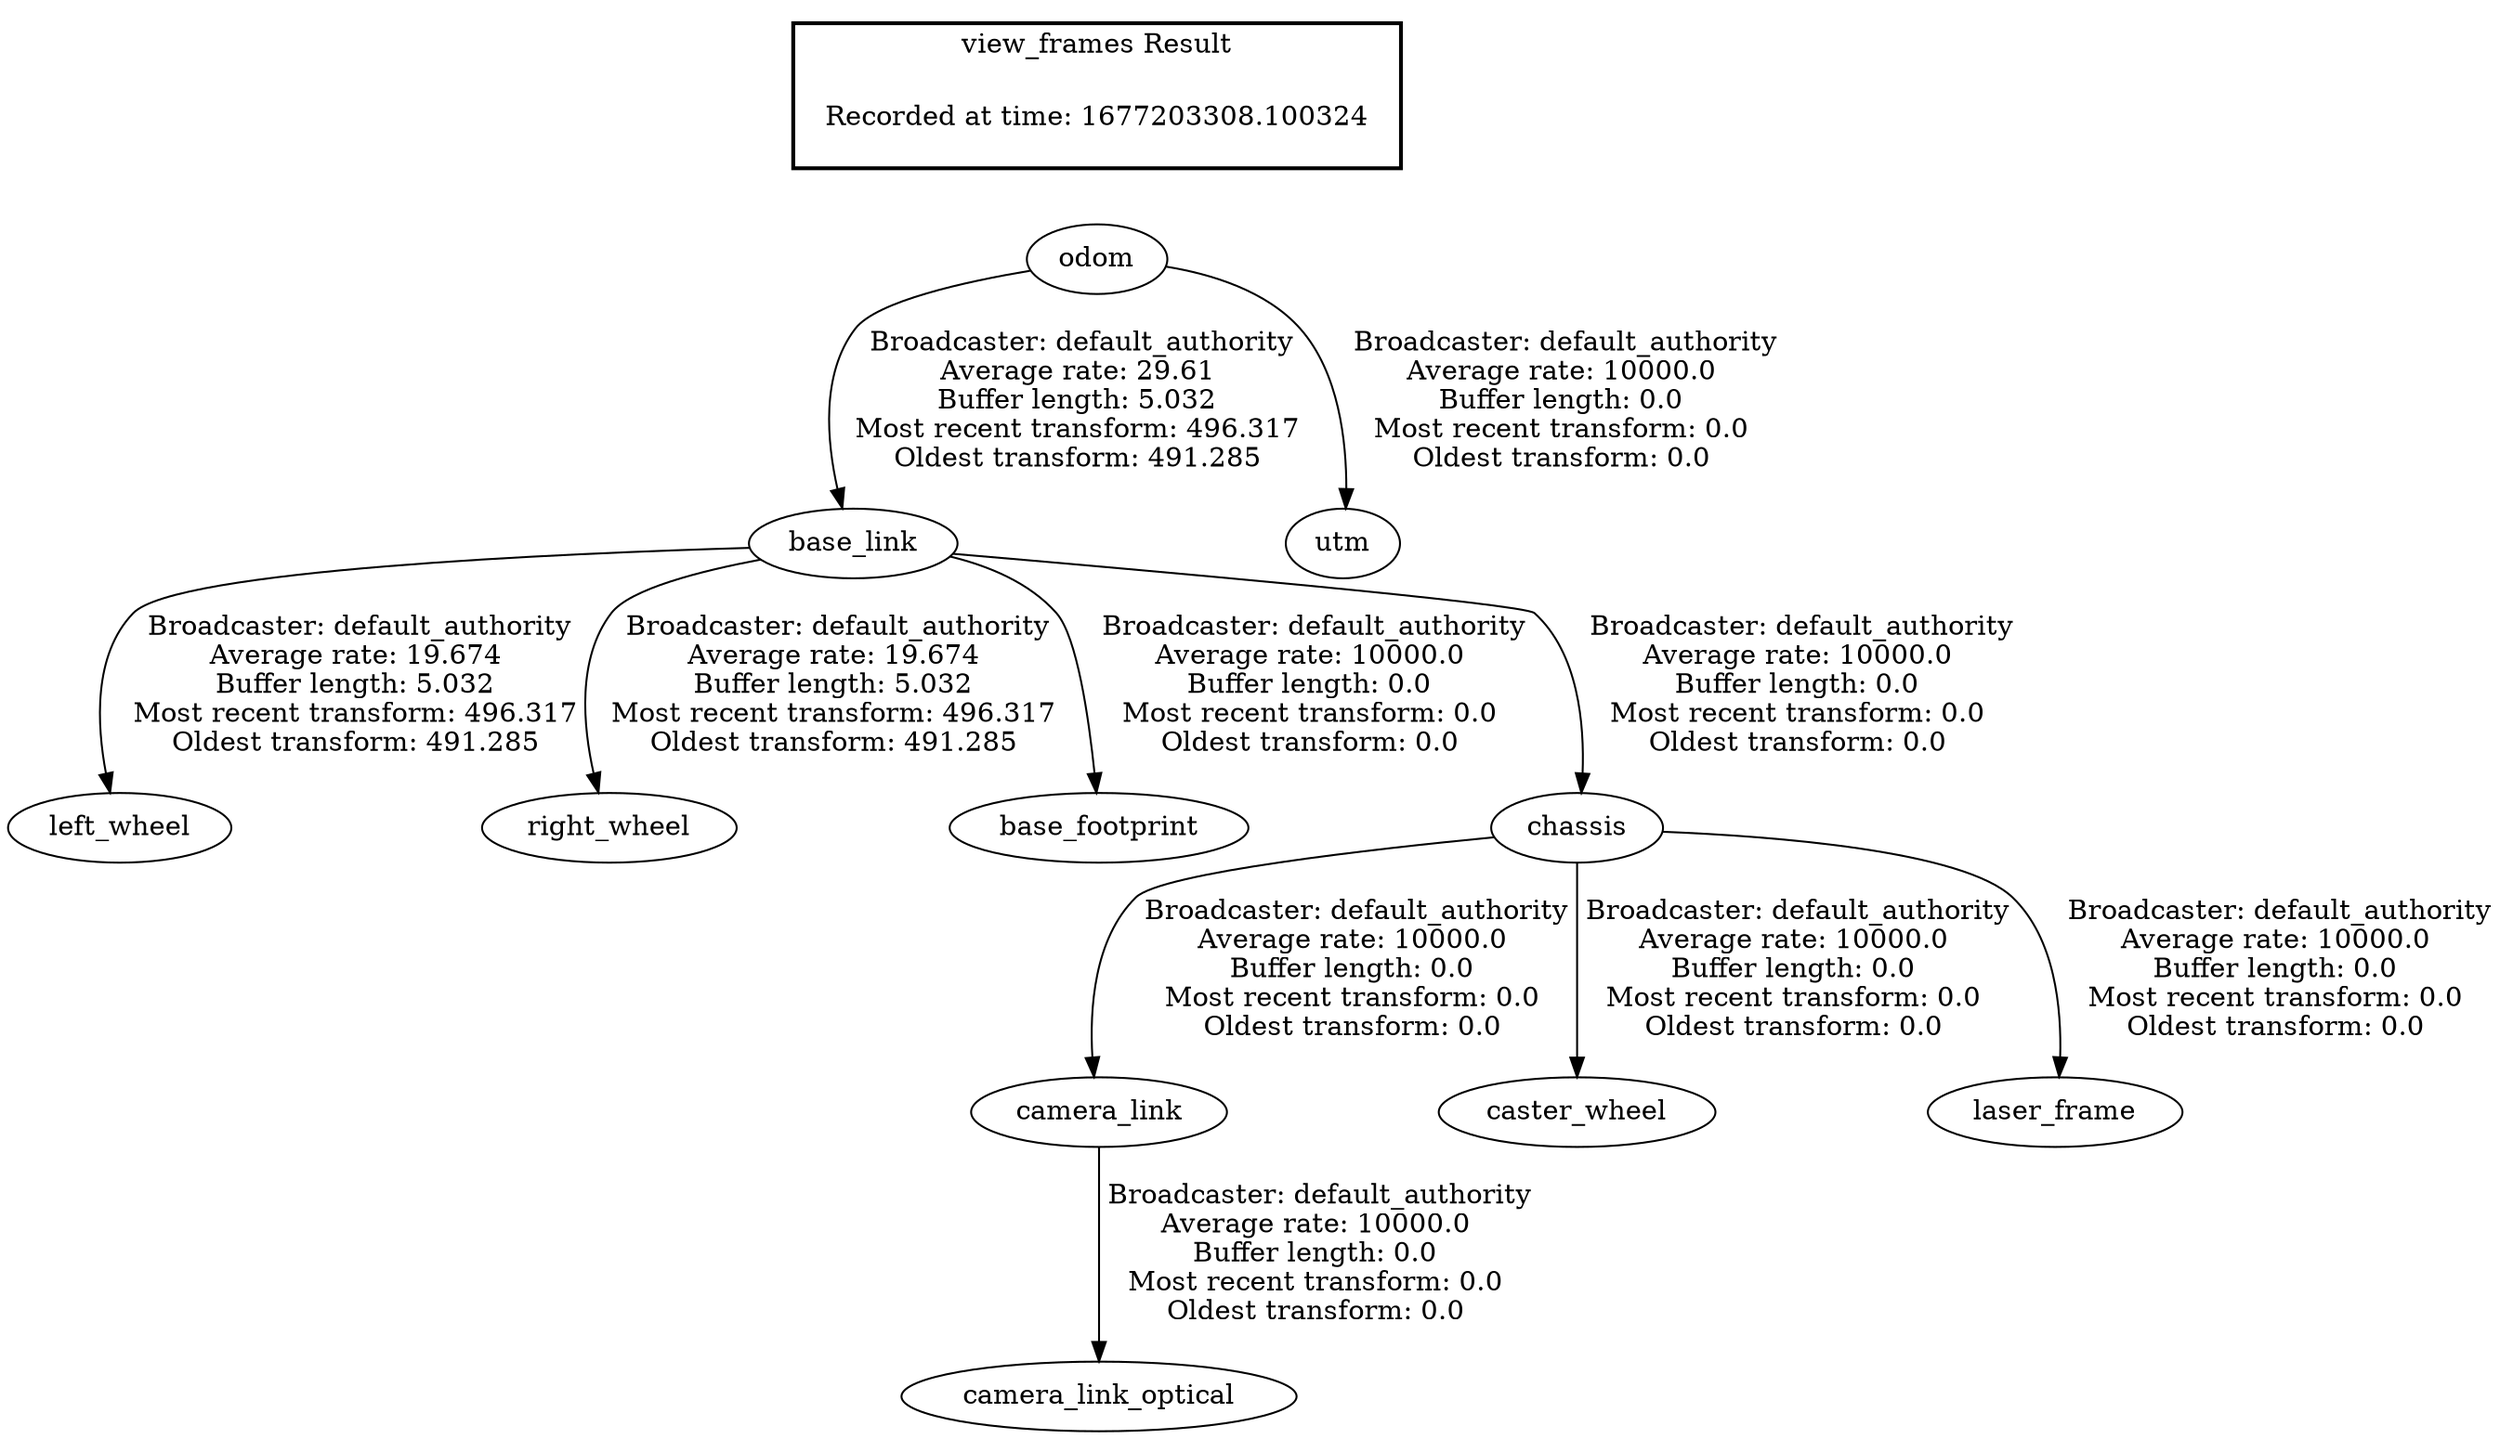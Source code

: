 digraph G {
"base_link" -> "left_wheel"[label=" Broadcaster: default_authority\nAverage rate: 19.674\nBuffer length: 5.032\nMost recent transform: 496.317\nOldest transform: 491.285\n"];
"odom" -> "base_link"[label=" Broadcaster: default_authority\nAverage rate: 29.61\nBuffer length: 5.032\nMost recent transform: 496.317\nOldest transform: 491.285\n"];
"base_link" -> "right_wheel"[label=" Broadcaster: default_authority\nAverage rate: 19.674\nBuffer length: 5.032\nMost recent transform: 496.317\nOldest transform: 491.285\n"];
"base_link" -> "base_footprint"[label=" Broadcaster: default_authority\nAverage rate: 10000.0\nBuffer length: 0.0\nMost recent transform: 0.0\nOldest transform: 0.0\n"];
"chassis" -> "camera_link"[label=" Broadcaster: default_authority\nAverage rate: 10000.0\nBuffer length: 0.0\nMost recent transform: 0.0\nOldest transform: 0.0\n"];
"base_link" -> "chassis"[label=" Broadcaster: default_authority\nAverage rate: 10000.0\nBuffer length: 0.0\nMost recent transform: 0.0\nOldest transform: 0.0\n"];
"camera_link" -> "camera_link_optical"[label=" Broadcaster: default_authority\nAverage rate: 10000.0\nBuffer length: 0.0\nMost recent transform: 0.0\nOldest transform: 0.0\n"];
"chassis" -> "caster_wheel"[label=" Broadcaster: default_authority\nAverage rate: 10000.0\nBuffer length: 0.0\nMost recent transform: 0.0\nOldest transform: 0.0\n"];
"chassis" -> "laser_frame"[label=" Broadcaster: default_authority\nAverage rate: 10000.0\nBuffer length: 0.0\nMost recent transform: 0.0\nOldest transform: 0.0\n"];
"odom" -> "utm"[label=" Broadcaster: default_authority\nAverage rate: 10000.0\nBuffer length: 0.0\nMost recent transform: 0.0\nOldest transform: 0.0\n"];
edge [style=invis];
 subgraph cluster_legend { style=bold; color=black; label ="view_frames Result";
"Recorded at time: 1677203308.100324"[ shape=plaintext ] ;
}->"odom";
}